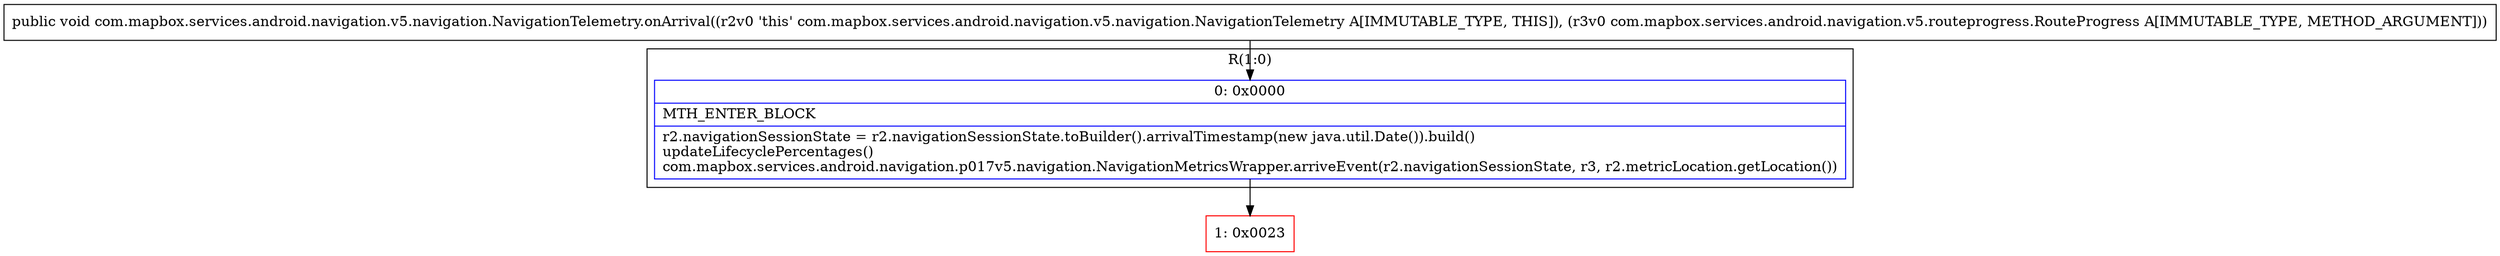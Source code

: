 digraph "CFG forcom.mapbox.services.android.navigation.v5.navigation.NavigationTelemetry.onArrival(Lcom\/mapbox\/services\/android\/navigation\/v5\/routeprogress\/RouteProgress;)V" {
subgraph cluster_Region_1401807273 {
label = "R(1:0)";
node [shape=record,color=blue];
Node_0 [shape=record,label="{0\:\ 0x0000|MTH_ENTER_BLOCK\l|r2.navigationSessionState = r2.navigationSessionState.toBuilder().arrivalTimestamp(new java.util.Date()).build()\lupdateLifecyclePercentages()\lcom.mapbox.services.android.navigation.p017v5.navigation.NavigationMetricsWrapper.arriveEvent(r2.navigationSessionState, r3, r2.metricLocation.getLocation())\l}"];
}
Node_1 [shape=record,color=red,label="{1\:\ 0x0023}"];
MethodNode[shape=record,label="{public void com.mapbox.services.android.navigation.v5.navigation.NavigationTelemetry.onArrival((r2v0 'this' com.mapbox.services.android.navigation.v5.navigation.NavigationTelemetry A[IMMUTABLE_TYPE, THIS]), (r3v0 com.mapbox.services.android.navigation.v5.routeprogress.RouteProgress A[IMMUTABLE_TYPE, METHOD_ARGUMENT])) }"];
MethodNode -> Node_0;
Node_0 -> Node_1;
}

